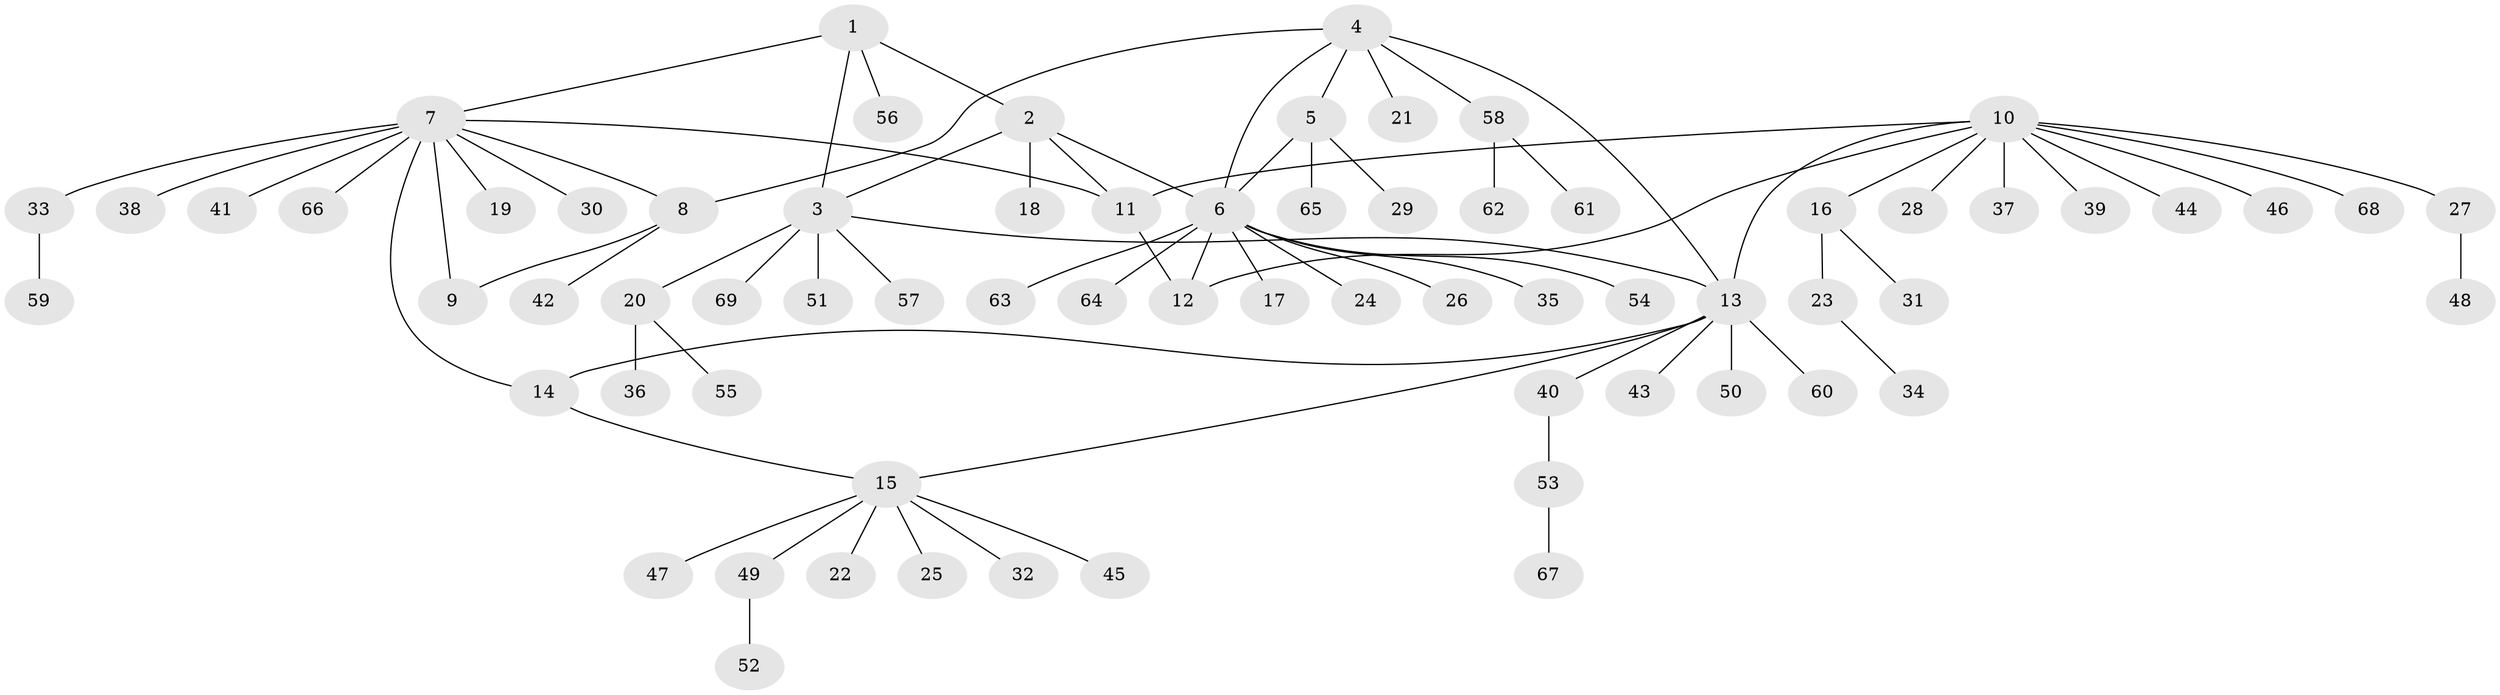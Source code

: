 // Generated by graph-tools (version 1.1) at 2025/16/03/09/25 04:16:03]
// undirected, 69 vertices, 79 edges
graph export_dot {
graph [start="1"]
  node [color=gray90,style=filled];
  1;
  2;
  3;
  4;
  5;
  6;
  7;
  8;
  9;
  10;
  11;
  12;
  13;
  14;
  15;
  16;
  17;
  18;
  19;
  20;
  21;
  22;
  23;
  24;
  25;
  26;
  27;
  28;
  29;
  30;
  31;
  32;
  33;
  34;
  35;
  36;
  37;
  38;
  39;
  40;
  41;
  42;
  43;
  44;
  45;
  46;
  47;
  48;
  49;
  50;
  51;
  52;
  53;
  54;
  55;
  56;
  57;
  58;
  59;
  60;
  61;
  62;
  63;
  64;
  65;
  66;
  67;
  68;
  69;
  1 -- 2;
  1 -- 3;
  1 -- 7;
  1 -- 56;
  2 -- 3;
  2 -- 6;
  2 -- 11;
  2 -- 18;
  3 -- 13;
  3 -- 20;
  3 -- 51;
  3 -- 57;
  3 -- 69;
  4 -- 5;
  4 -- 6;
  4 -- 8;
  4 -- 13;
  4 -- 21;
  4 -- 58;
  5 -- 6;
  5 -- 29;
  5 -- 65;
  6 -- 12;
  6 -- 17;
  6 -- 24;
  6 -- 26;
  6 -- 35;
  6 -- 54;
  6 -- 63;
  6 -- 64;
  7 -- 8;
  7 -- 9;
  7 -- 11;
  7 -- 14;
  7 -- 19;
  7 -- 30;
  7 -- 33;
  7 -- 38;
  7 -- 41;
  7 -- 66;
  8 -- 9;
  8 -- 42;
  10 -- 11;
  10 -- 12;
  10 -- 13;
  10 -- 16;
  10 -- 27;
  10 -- 28;
  10 -- 37;
  10 -- 39;
  10 -- 44;
  10 -- 46;
  10 -- 68;
  11 -- 12;
  13 -- 14;
  13 -- 15;
  13 -- 40;
  13 -- 43;
  13 -- 50;
  13 -- 60;
  14 -- 15;
  15 -- 22;
  15 -- 25;
  15 -- 32;
  15 -- 45;
  15 -- 47;
  15 -- 49;
  16 -- 23;
  16 -- 31;
  20 -- 36;
  20 -- 55;
  23 -- 34;
  27 -- 48;
  33 -- 59;
  40 -- 53;
  49 -- 52;
  53 -- 67;
  58 -- 61;
  58 -- 62;
}
